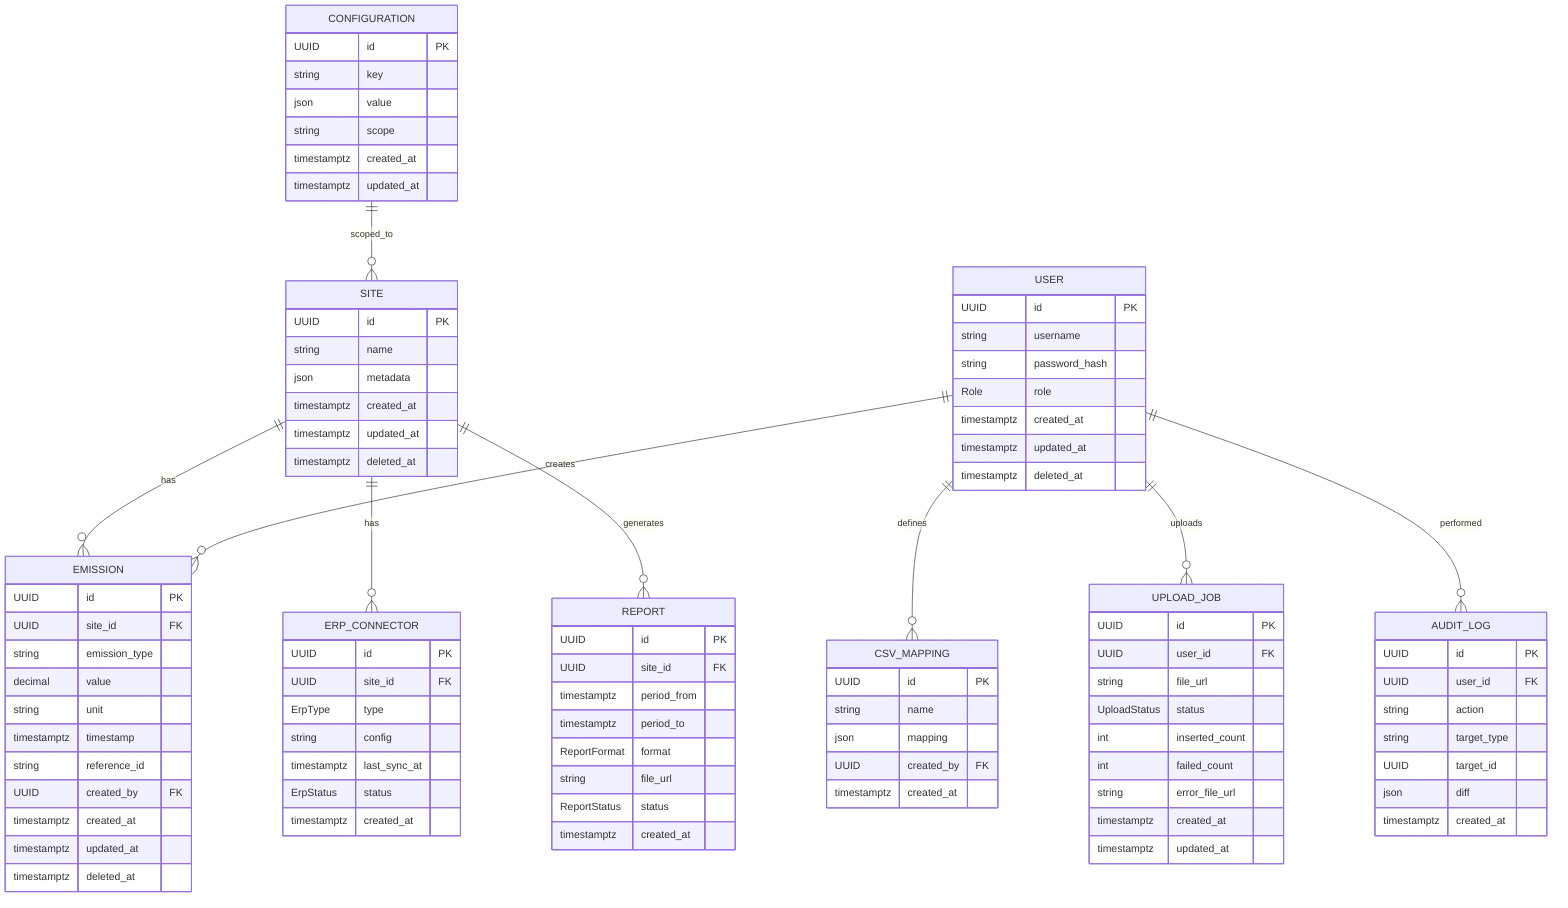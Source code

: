 %% Mermaid ERD for Carbon Emission Monitoring (core models)
%% Render with Mermaid supporting erDiagram
erDiagram
  USER {
    UUID id PK
    string username
    string password_hash
    Role role
    timestamptz created_at
    timestamptz updated_at
    timestamptz deleted_at
  }

  SITE {
    UUID id PK
    string name
    json metadata
    timestamptz created_at
    timestamptz updated_at
    timestamptz deleted_at
  }

  EMISSION {
    UUID id PK
    UUID site_id FK
    string emission_type
    decimal value
    string unit
    timestamptz timestamp
    string reference_id
    UUID created_by FK
    timestamptz created_at
    timestamptz updated_at
    timestamptz deleted_at
  }

  AUDIT_LOG {
    UUID id PK
    UUID user_id FK
    string action
    string target_type
    UUID target_id
    json diff
    timestamptz created_at
  }

  CONFIGURATION {
    UUID id PK
    string key
    json value
    string scope
    timestamptz created_at
    timestamptz updated_at
  }

  CSV_MAPPING {
    UUID id PK
    string name
    json mapping
    UUID created_by FK
    timestamptz created_at
  }

  UPLOAD_JOB {
    UUID id PK
    UUID user_id FK
    string file_url
    UploadStatus status
    int inserted_count
    int failed_count
    string error_file_url
    timestamptz created_at
    timestamptz updated_at
  }

  REPORT {
    UUID id PK
    UUID site_id FK
    timestamptz period_from
    timestamptz period_to
    ReportFormat format
    string file_url
    ReportStatus status
    timestamptz created_at
  }

  ERP_CONNECTOR {
    UUID id PK
    UUID site_id FK
    ErpType type
    string config
    timestamptz last_sync_at
    ErpStatus status
    timestamptz created_at
  }

  %% Relationships
  SITE ||--o{ EMISSION : "has"
  USER ||--o{ EMISSION : "creates"
  USER ||--o{ CSV_MAPPING : "defines"
  USER ||--o{ UPLOAD_JOB : "uploads"
  SITE ||--o{ ERP_CONNECTOR : "has"
  SITE ||--o{ REPORT : "generates"
  USER ||--o{ AUDIT_LOG : "performed"
  CONFIGURATION ||--o{ SITE : "scoped_to"